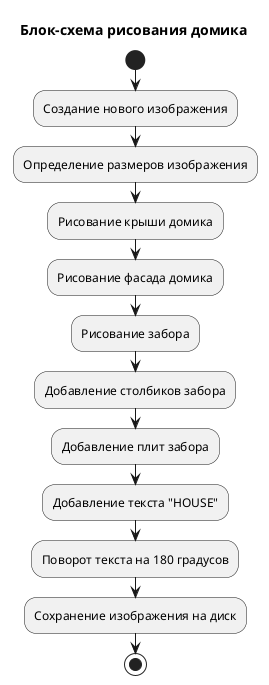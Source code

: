 @startuml
title Блок-схема рисования домика

start
:Создание нового изображения;
:Определение размеров изображения;

:Рисование крыши домика;
:Рисование фасада домика;

:Рисование забора;
:Добавление столбиков забора;
:Добавление плит забора;

:Добавление текста "HOUSE";
:Поворот текста на 180 градусов;

:Сохранение изображения на диск;
stop
@enduml